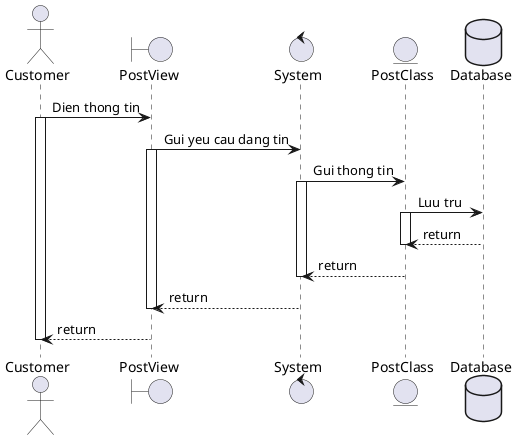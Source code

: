 @startuml
actor       Customer    as 1
boundary    PostView    as 2
control     System     as 3
entity      PostClass     as 4
database    Database as 5
1->2 : Dien thong tin 
activate 1
2->3 : Gui yeu cau dang tin 
activate 2
3->4 : Gui thong tin
activate 3
4->5 : Luu tru 
activate 4
5-->4 : return
deactivate 4
4-->3 : return
deactivate 3
3-->2 : return
deactivate 2
2-->1 : return
deactivate 1